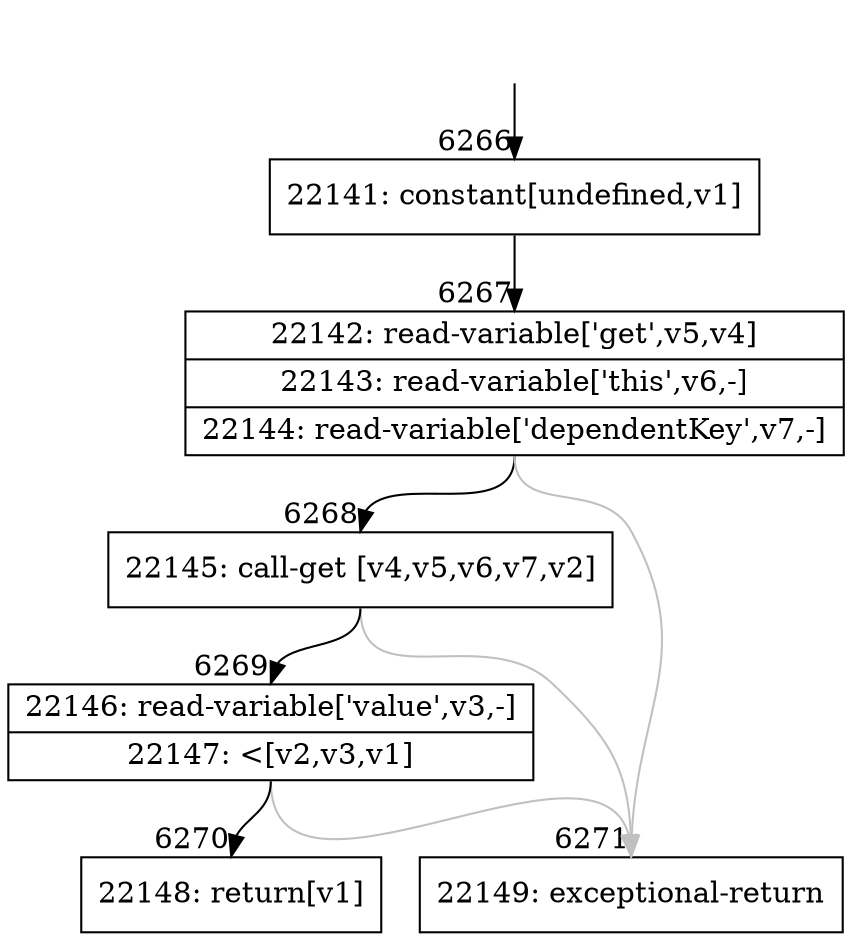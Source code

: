 digraph {
rankdir="TD"
BB_entry512[shape=none,label=""];
BB_entry512 -> BB6266 [tailport=s, headport=n, headlabel="    6266"]
BB6266 [shape=record label="{22141: constant[undefined,v1]}" ] 
BB6266 -> BB6267 [tailport=s, headport=n, headlabel="      6267"]
BB6267 [shape=record label="{22142: read-variable['get',v5,v4]|22143: read-variable['this',v6,-]|22144: read-variable['dependentKey',v7,-]}" ] 
BB6267 -> BB6268 [tailport=s, headport=n, headlabel="      6268"]
BB6267 -> BB6271 [tailport=s, headport=n, color=gray, headlabel="      6271"]
BB6268 [shape=record label="{22145: call-get [v4,v5,v6,v7,v2]}" ] 
BB6268 -> BB6269 [tailport=s, headport=n, headlabel="      6269"]
BB6268 -> BB6271 [tailport=s, headport=n, color=gray]
BB6269 [shape=record label="{22146: read-variable['value',v3,-]|22147: \<[v2,v3,v1]}" ] 
BB6269 -> BB6270 [tailport=s, headport=n, headlabel="      6270"]
BB6269 -> BB6271 [tailport=s, headport=n, color=gray]
BB6270 [shape=record label="{22148: return[v1]}" ] 
BB6271 [shape=record label="{22149: exceptional-return}" ] 
//#$~ 11558
}
